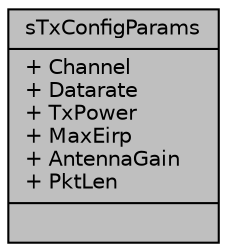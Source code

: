 digraph "sTxConfigParams"
{
  edge [fontname="Helvetica",fontsize="10",labelfontname="Helvetica",labelfontsize="10"];
  node [fontname="Helvetica",fontsize="10",shape=record];
  Node1 [label="{sTxConfigParams\n|+ Channel\l+ Datarate\l+ TxPower\l+ MaxEirp\l+ AntennaGain\l+ PktLen\l|}",height=0.2,width=0.4,color="black", fillcolor="grey75", style="filled", fontcolor="black"];
}
